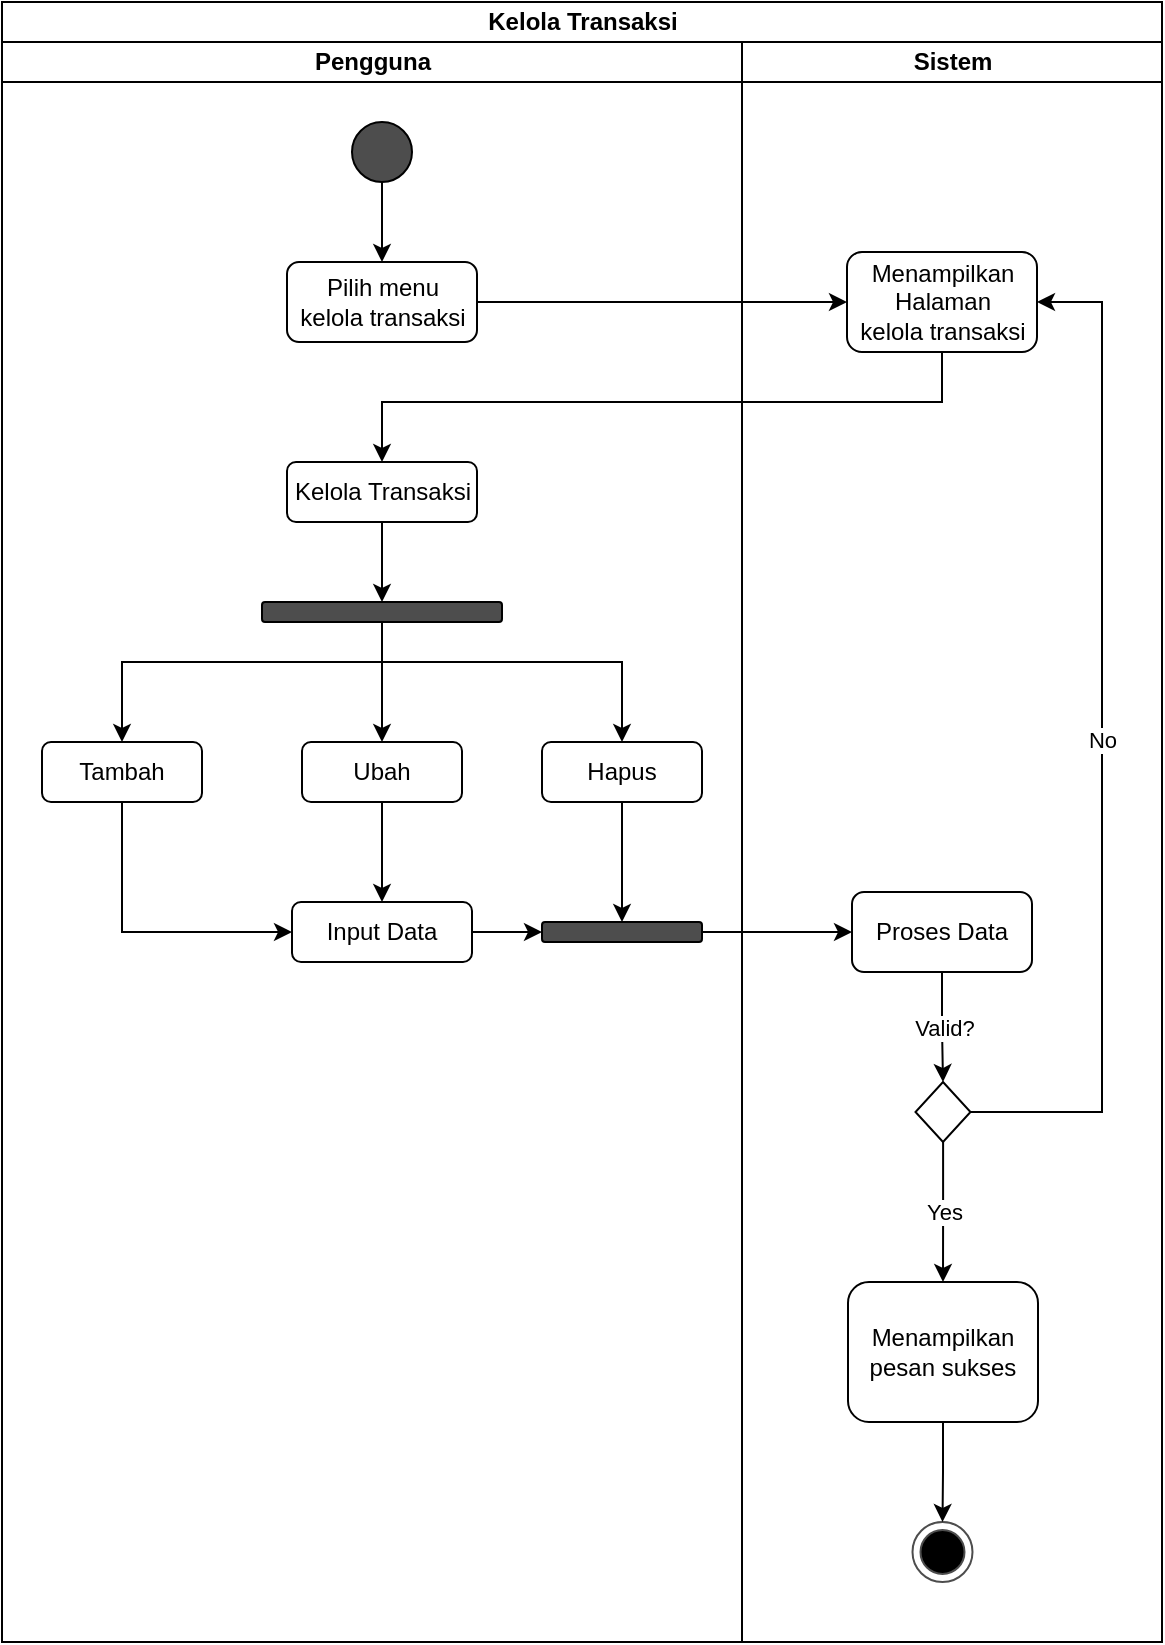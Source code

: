 <mxfile version="21.0.6" type="device"><diagram name="Halaman-1" id="wjL8Yiy2CK4WideHKC4D"><mxGraphModel dx="747" dy="1589" grid="1" gridSize="10" guides="1" tooltips="1" connect="1" arrows="1" fold="1" page="1" pageScale="1" pageWidth="827" pageHeight="1169" math="0" shadow="0"><root><mxCell id="0"/><mxCell id="1" parent="0"/><mxCell id="9VrGSpmmjqIyEqm1LRhd-1" value="Kelola Transaksi" style="swimlane;childLayout=stackLayout;resizeParent=1;resizeParentMax=0;startSize=20;html=1;" vertex="1" parent="1"><mxGeometry x="230.0" y="-10" width="580" height="820" as="geometry"/></mxCell><mxCell id="9VrGSpmmjqIyEqm1LRhd-2" value="Pengguna" style="swimlane;startSize=20;html=1;" vertex="1" parent="9VrGSpmmjqIyEqm1LRhd-1"><mxGeometry y="20" width="370" height="800" as="geometry"/></mxCell><mxCell id="9VrGSpmmjqIyEqm1LRhd-3" style="edgeStyle=orthogonalEdgeStyle;rounded=0;orthogonalLoop=1;jettySize=auto;html=1;" edge="1" parent="9VrGSpmmjqIyEqm1LRhd-2" source="9VrGSpmmjqIyEqm1LRhd-4" target="9VrGSpmmjqIyEqm1LRhd-5"><mxGeometry relative="1" as="geometry"/></mxCell><mxCell id="9VrGSpmmjqIyEqm1LRhd-4" value="" style="ellipse;whiteSpace=wrap;html=1;aspect=fixed;fillColor=#4D4D4D;" vertex="1" parent="9VrGSpmmjqIyEqm1LRhd-2"><mxGeometry x="175" y="40" width="30" height="30" as="geometry"/></mxCell><mxCell id="9VrGSpmmjqIyEqm1LRhd-5" value="Pilih menu &lt;br&gt;kelola transaksi" style="rounded=1;whiteSpace=wrap;html=1;" vertex="1" parent="9VrGSpmmjqIyEqm1LRhd-2"><mxGeometry x="142.5" y="110" width="95" height="40" as="geometry"/></mxCell><mxCell id="9VrGSpmmjqIyEqm1LRhd-24" style="edgeStyle=orthogonalEdgeStyle;rounded=0;orthogonalLoop=1;jettySize=auto;html=1;entryX=0.5;entryY=0;entryDx=0;entryDy=0;" edge="1" parent="9VrGSpmmjqIyEqm1LRhd-2" source="9VrGSpmmjqIyEqm1LRhd-6" target="9VrGSpmmjqIyEqm1LRhd-23"><mxGeometry relative="1" as="geometry"/></mxCell><mxCell id="9VrGSpmmjqIyEqm1LRhd-6" value="Kelola Transaksi" style="rounded=1;whiteSpace=wrap;html=1;" vertex="1" parent="9VrGSpmmjqIyEqm1LRhd-2"><mxGeometry x="142.5" y="210" width="95" height="30" as="geometry"/></mxCell><mxCell id="9VrGSpmmjqIyEqm1LRhd-28" style="edgeStyle=orthogonalEdgeStyle;rounded=0;orthogonalLoop=1;jettySize=auto;html=1;" edge="1" parent="9VrGSpmmjqIyEqm1LRhd-2" source="9VrGSpmmjqIyEqm1LRhd-23" target="9VrGSpmmjqIyEqm1LRhd-25"><mxGeometry relative="1" as="geometry"><Array as="points"><mxPoint x="190" y="310"/><mxPoint x="60" y="310"/></Array></mxGeometry></mxCell><mxCell id="9VrGSpmmjqIyEqm1LRhd-29" style="edgeStyle=orthogonalEdgeStyle;rounded=0;orthogonalLoop=1;jettySize=auto;html=1;entryX=0.5;entryY=0;entryDx=0;entryDy=0;" edge="1" parent="9VrGSpmmjqIyEqm1LRhd-2" source="9VrGSpmmjqIyEqm1LRhd-23" target="9VrGSpmmjqIyEqm1LRhd-26"><mxGeometry relative="1" as="geometry"/></mxCell><mxCell id="9VrGSpmmjqIyEqm1LRhd-30" style="edgeStyle=orthogonalEdgeStyle;rounded=0;orthogonalLoop=1;jettySize=auto;html=1;entryX=0.5;entryY=0;entryDx=0;entryDy=0;" edge="1" parent="9VrGSpmmjqIyEqm1LRhd-2" source="9VrGSpmmjqIyEqm1LRhd-23" target="9VrGSpmmjqIyEqm1LRhd-27"><mxGeometry relative="1" as="geometry"><Array as="points"><mxPoint x="190" y="310"/><mxPoint x="310" y="310"/></Array></mxGeometry></mxCell><mxCell id="9VrGSpmmjqIyEqm1LRhd-23" value="" style="rounded=1;whiteSpace=wrap;html=1;fillColor=#4D4D4D;" vertex="1" parent="9VrGSpmmjqIyEqm1LRhd-2"><mxGeometry x="130.0" y="280" width="120" height="10" as="geometry"/></mxCell><mxCell id="9VrGSpmmjqIyEqm1LRhd-33" style="edgeStyle=orthogonalEdgeStyle;rounded=0;orthogonalLoop=1;jettySize=auto;html=1;entryX=0;entryY=0.5;entryDx=0;entryDy=0;" edge="1" parent="9VrGSpmmjqIyEqm1LRhd-2" source="9VrGSpmmjqIyEqm1LRhd-25" target="9VrGSpmmjqIyEqm1LRhd-31"><mxGeometry relative="1" as="geometry"><Array as="points"><mxPoint x="60" y="445"/></Array></mxGeometry></mxCell><mxCell id="9VrGSpmmjqIyEqm1LRhd-25" value="Tambah" style="rounded=1;whiteSpace=wrap;html=1;" vertex="1" parent="9VrGSpmmjqIyEqm1LRhd-2"><mxGeometry x="20" y="350" width="80" height="30" as="geometry"/></mxCell><mxCell id="9VrGSpmmjqIyEqm1LRhd-32" style="edgeStyle=orthogonalEdgeStyle;rounded=0;orthogonalLoop=1;jettySize=auto;html=1;" edge="1" parent="9VrGSpmmjqIyEqm1LRhd-2" source="9VrGSpmmjqIyEqm1LRhd-26" target="9VrGSpmmjqIyEqm1LRhd-31"><mxGeometry relative="1" as="geometry"/></mxCell><mxCell id="9VrGSpmmjqIyEqm1LRhd-26" value="Ubah" style="rounded=1;whiteSpace=wrap;html=1;" vertex="1" parent="9VrGSpmmjqIyEqm1LRhd-2"><mxGeometry x="150" y="350" width="80" height="30" as="geometry"/></mxCell><mxCell id="9VrGSpmmjqIyEqm1LRhd-27" value="Hapus" style="rounded=1;whiteSpace=wrap;html=1;" vertex="1" parent="9VrGSpmmjqIyEqm1LRhd-2"><mxGeometry x="270" y="350" width="80" height="30" as="geometry"/></mxCell><mxCell id="9VrGSpmmjqIyEqm1LRhd-31" value="Input Data" style="rounded=1;whiteSpace=wrap;html=1;" vertex="1" parent="9VrGSpmmjqIyEqm1LRhd-2"><mxGeometry x="145" y="430" width="90" height="30" as="geometry"/></mxCell><mxCell id="9VrGSpmmjqIyEqm1LRhd-7" value="Sistem" style="swimlane;startSize=20;html=1;" vertex="1" parent="9VrGSpmmjqIyEqm1LRhd-1"><mxGeometry x="370" y="20" width="210" height="800" as="geometry"/></mxCell><mxCell id="9VrGSpmmjqIyEqm1LRhd-8" value="Menampilkan Halaman &lt;br&gt;kelola transaksi" style="rounded=1;whiteSpace=wrap;html=1;" vertex="1" parent="9VrGSpmmjqIyEqm1LRhd-7"><mxGeometry x="52.5" y="105" width="95" height="50" as="geometry"/></mxCell><mxCell id="9VrGSpmmjqIyEqm1LRhd-41" value="No" style="edgeStyle=orthogonalEdgeStyle;rounded=0;orthogonalLoop=1;jettySize=auto;html=1;entryX=1;entryY=0.5;entryDx=0;entryDy=0;" edge="1" parent="9VrGSpmmjqIyEqm1LRhd-7" source="9VrGSpmmjqIyEqm1LRhd-12" target="9VrGSpmmjqIyEqm1LRhd-8"><mxGeometry relative="1" as="geometry"><Array as="points"><mxPoint x="180" y="535"/><mxPoint x="180" y="130"/></Array></mxGeometry></mxCell><mxCell id="9VrGSpmmjqIyEqm1LRhd-12" value="" style="rhombus;whiteSpace=wrap;html=1;" vertex="1" parent="9VrGSpmmjqIyEqm1LRhd-7"><mxGeometry x="86.75" y="520" width="27.5" height="30" as="geometry"/></mxCell><mxCell id="9VrGSpmmjqIyEqm1LRhd-15" value="" style="ellipse;html=1;shape=endState;fillColor=#000000;strokeColor=#4D4D4D;" vertex="1" parent="9VrGSpmmjqIyEqm1LRhd-7"><mxGeometry x="85.25" y="740" width="30" height="30" as="geometry"/></mxCell><mxCell id="9VrGSpmmjqIyEqm1LRhd-39" style="edgeStyle=orthogonalEdgeStyle;rounded=0;orthogonalLoop=1;jettySize=auto;html=1;entryX=0;entryY=0.5;entryDx=0;entryDy=0;" edge="1" parent="9VrGSpmmjqIyEqm1LRhd-7" source="9VrGSpmmjqIyEqm1LRhd-34" target="9VrGSpmmjqIyEqm1LRhd-38"><mxGeometry relative="1" as="geometry"/></mxCell><mxCell id="9VrGSpmmjqIyEqm1LRhd-34" value="" style="rounded=1;whiteSpace=wrap;html=1;fillColor=#4D4D4D;" vertex="1" parent="9VrGSpmmjqIyEqm1LRhd-7"><mxGeometry x="-100" y="440" width="80" height="10" as="geometry"/></mxCell><mxCell id="9VrGSpmmjqIyEqm1LRhd-40" value="Valid?" style="edgeStyle=orthogonalEdgeStyle;rounded=0;orthogonalLoop=1;jettySize=auto;html=1;entryX=0.5;entryY=0;entryDx=0;entryDy=0;" edge="1" parent="9VrGSpmmjqIyEqm1LRhd-7" source="9VrGSpmmjqIyEqm1LRhd-38" target="9VrGSpmmjqIyEqm1LRhd-12"><mxGeometry relative="1" as="geometry"/></mxCell><mxCell id="9VrGSpmmjqIyEqm1LRhd-38" value="Proses Data" style="rounded=1;whiteSpace=wrap;html=1;" vertex="1" parent="9VrGSpmmjqIyEqm1LRhd-7"><mxGeometry x="55" y="425" width="90" height="40" as="geometry"/></mxCell><mxCell id="9VrGSpmmjqIyEqm1LRhd-14" value="Menampilkan pesan sukses" style="rounded=1;whiteSpace=wrap;html=1;" vertex="1" parent="9VrGSpmmjqIyEqm1LRhd-7"><mxGeometry x="53" y="620" width="95" height="70" as="geometry"/></mxCell><mxCell id="9VrGSpmmjqIyEqm1LRhd-11" value="Yes" style="edgeStyle=orthogonalEdgeStyle;rounded=0;orthogonalLoop=1;jettySize=auto;html=1;" edge="1" parent="9VrGSpmmjqIyEqm1LRhd-7" source="9VrGSpmmjqIyEqm1LRhd-12" target="9VrGSpmmjqIyEqm1LRhd-14"><mxGeometry relative="1" as="geometry"/></mxCell><mxCell id="9VrGSpmmjqIyEqm1LRhd-13" style="edgeStyle=orthogonalEdgeStyle;rounded=0;orthogonalLoop=1;jettySize=auto;html=1;" edge="1" parent="9VrGSpmmjqIyEqm1LRhd-7" source="9VrGSpmmjqIyEqm1LRhd-14" target="9VrGSpmmjqIyEqm1LRhd-15"><mxGeometry relative="1" as="geometry"/></mxCell><mxCell id="9VrGSpmmjqIyEqm1LRhd-16" style="edgeStyle=orthogonalEdgeStyle;rounded=0;orthogonalLoop=1;jettySize=auto;html=1;entryX=0;entryY=0.5;entryDx=0;entryDy=0;" edge="1" parent="9VrGSpmmjqIyEqm1LRhd-1" source="9VrGSpmmjqIyEqm1LRhd-5" target="9VrGSpmmjqIyEqm1LRhd-8"><mxGeometry relative="1" as="geometry"/></mxCell><mxCell id="9VrGSpmmjqIyEqm1LRhd-17" style="edgeStyle=orthogonalEdgeStyle;rounded=0;orthogonalLoop=1;jettySize=auto;html=1;entryX=0.5;entryY=0;entryDx=0;entryDy=0;" edge="1" parent="9VrGSpmmjqIyEqm1LRhd-1" source="9VrGSpmmjqIyEqm1LRhd-8" target="9VrGSpmmjqIyEqm1LRhd-6"><mxGeometry relative="1" as="geometry"><Array as="points"><mxPoint x="380" y="200"/><mxPoint x="150" y="200"/></Array></mxGeometry></mxCell><mxCell id="9VrGSpmmjqIyEqm1LRhd-35" style="edgeStyle=orthogonalEdgeStyle;rounded=0;orthogonalLoop=1;jettySize=auto;html=1;entryX=0;entryY=0.5;entryDx=0;entryDy=0;" edge="1" parent="9VrGSpmmjqIyEqm1LRhd-1" source="9VrGSpmmjqIyEqm1LRhd-31" target="9VrGSpmmjqIyEqm1LRhd-34"><mxGeometry relative="1" as="geometry"/></mxCell><mxCell id="9VrGSpmmjqIyEqm1LRhd-37" style="edgeStyle=orthogonalEdgeStyle;rounded=0;orthogonalLoop=1;jettySize=auto;html=1;entryX=0.5;entryY=0;entryDx=0;entryDy=0;" edge="1" parent="9VrGSpmmjqIyEqm1LRhd-1" source="9VrGSpmmjqIyEqm1LRhd-27" target="9VrGSpmmjqIyEqm1LRhd-34"><mxGeometry relative="1" as="geometry"/></mxCell></root></mxGraphModel></diagram></mxfile>